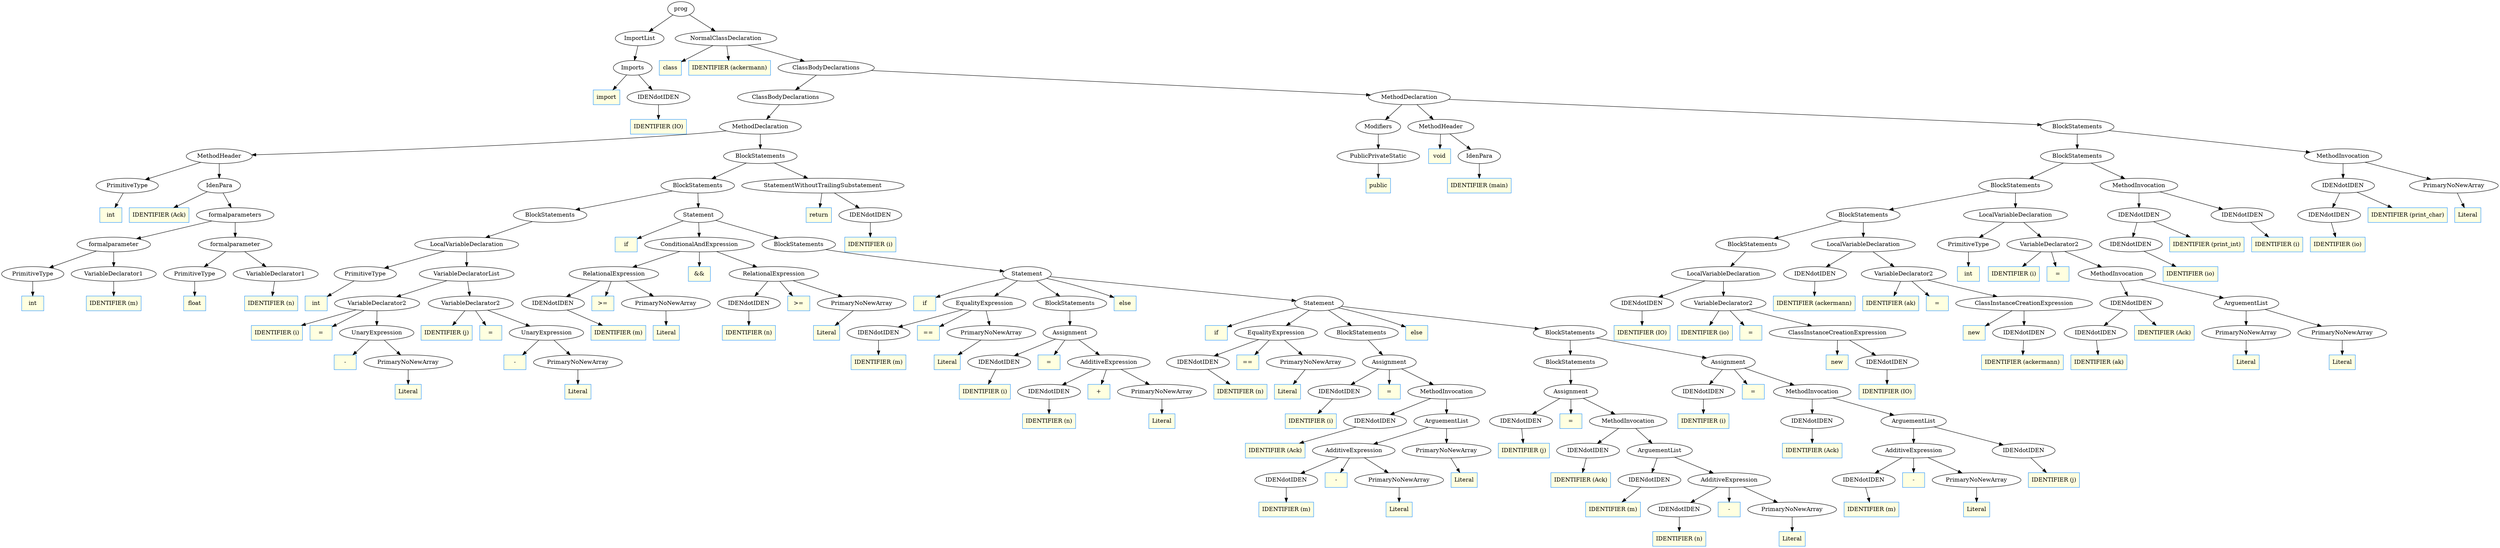 digraph AST {
	ordering=out;
	1 [label="IDENTIFIER (IO)" shape=box style=filled color="dodgerblue" fillcolor="lightyellow"];
	2 [label="IDENdotIDEN"];
	2 -> 1;
	3 [label="import" shape=box style=filled color="dodgerblue" fillcolor="lightyellow"];
	4 [label="Imports"];
	4 -> 3;
	4 -> 2;
	5 [label="ImportList"];
	5 -> 4;
	6 [label="int" shape=box style=filled color="dodgerblue" fillcolor="lightyellow"];
	7 [label="PrimitiveType"];
	7 -> 6;
	8 [label="int" shape=box style=filled color="dodgerblue" fillcolor="lightyellow"];
	9 [label="PrimitiveType"];
	9 -> 8;
	10 [label="IDENTIFIER (m)" shape=box style=filled color="dodgerblue" fillcolor="lightyellow"];
	11 [label="VariableDeclarator1"];
	11 -> 10;
	12 [label="formalparameter"];
	12 -> 9;
	12 -> 11;
	13 [label="float" shape=box style=filled color="dodgerblue" fillcolor="lightyellow"];
	14 [label="PrimitiveType"];
	14 -> 13;
	15 [label="IDENTIFIER (n)" shape=box style=filled color="dodgerblue" fillcolor="lightyellow"];
	16 [label="VariableDeclarator1"];
	16 -> 15;
	17 [label="formalparameter"];
	17 -> 14;
	17 -> 16;
	18 [label="formalparameters"];
	18 -> 12;
	18 -> 17;
	19 [label="IDENTIFIER (Ack)" shape=box style=filled color="dodgerblue" fillcolor="lightyellow"];
	20 [label="IdenPara"];
	20 -> 19;
	20 -> 18;
	21 [label="MethodHeader"];
	21 -> 7;
	21 -> 20;
	22 [label="int" shape=box style=filled color="dodgerblue" fillcolor="lightyellow"];
	23 [label="PrimitiveType"];
	23 -> 22;
	24 [label="Literal" shape=box style=filled color="dodgerblue" fillcolor="lightyellow"];
	25 [label="PrimaryNoNewArray"];
	25 -> 24;
	26 [label="-" shape=box style=filled color="dodgerblue" fillcolor="lightyellow"];
	27 [label="UnaryExpression"];
	27 -> 26;
	27 -> 25;
	28 [label="IDENTIFIER (i)" shape=box style=filled color="dodgerblue" fillcolor="lightyellow"];
	29 [label="=" shape=box style=filled color="dodgerblue" fillcolor="lightyellow"];
	30 [label="VariableDeclarator2"];
	30 -> 28;
	30 -> 29;
	30 -> 27;
	31 [label="Literal" shape=box style=filled color="dodgerblue" fillcolor="lightyellow"];
	32 [label="PrimaryNoNewArray"];
	32 -> 31;
	33 [label="-" shape=box style=filled color="dodgerblue" fillcolor="lightyellow"];
	34 [label="UnaryExpression"];
	34 -> 33;
	34 -> 32;
	35 [label="IDENTIFIER (j)" shape=box style=filled color="dodgerblue" fillcolor="lightyellow"];
	36 [label="=" shape=box style=filled color="dodgerblue" fillcolor="lightyellow"];
	37 [label="VariableDeclarator2"];
	37 -> 35;
	37 -> 36;
	37 -> 34;
	38 [label="VariableDeclaratorList"];
	38 -> 30;
	38 -> 37;
	39 [label="LocalVariableDeclaration"];
	39 -> 23;
	39 -> 38;
	40 [label="BlockStatements"];
	40 -> 39;
	41 [label="IDENTIFIER (m)" shape=box style=filled color="dodgerblue" fillcolor="lightyellow"];
	42 [label="IDENdotIDEN"];
	42 -> 41;
	43 [label="Literal" shape=box style=filled color="dodgerblue" fillcolor="lightyellow"];
	44 [label="PrimaryNoNewArray"];
	44 -> 43;
	45 [label=">=" shape=box style=filled color="dodgerblue" fillcolor="lightyellow"];
	46 [label="RelationalExpression"];
	46 -> 42;
	46 -> 45;
	46 -> 44;
	47 [label="IDENTIFIER (n)" shape=box style=filled color="dodgerblue" fillcolor="lightyellow"];
	48 [label="IDENdotIDEN"];
	48 -> 47;
	49 [label="Literal" shape=box style=filled color="dodgerblue" fillcolor="lightyellow"];
	50 [label="PrimaryNoNewArray"];
	50 -> 49;
	51 [label=">=" shape=box style=filled color="dodgerblue" fillcolor="lightyellow"];
	52 [label="RelationalExpression"];
	52 -> 48;
	52 -> 51;
	52 -> 50;
	53 [label="&&" shape=box style=filled color="dodgerblue" fillcolor="lightyellow"];
	54 [label="ConditionalAndExpression"];
	54 -> 46;
	54 -> 53;
	54 -> 52;
	55 [label="IDENTIFIER (m)" shape=box style=filled color="dodgerblue" fillcolor="lightyellow"];
	56 [label="IDENdotIDEN"];
	56 -> 55;
	57 [label="Literal" shape=box style=filled color="dodgerblue" fillcolor="lightyellow"];
	58 [label="PrimaryNoNewArray"];
	58 -> 57;
	59 [label="==" shape=box style=filled color="dodgerblue" fillcolor="lightyellow"];
	60 [label="EqualityExpression"];
	60 -> 56;
	60 -> 59;
	60 -> 58;
	61 [label="IDENTIFIER (i)" shape=box style=filled color="dodgerblue" fillcolor="lightyellow"];
	62 [label="IDENdotIDEN"];
	62 -> 61;
	63 [label="IDENTIFIER (n)" shape=box style=filled color="dodgerblue" fillcolor="lightyellow"];
	64 [label="IDENdotIDEN"];
	64 -> 63;
	65 [label="Literal" shape=box style=filled color="dodgerblue" fillcolor="lightyellow"];
	66 [label="PrimaryNoNewArray"];
	66 -> 65;
	67 [label="+" shape=box style=filled color="dodgerblue" fillcolor="lightyellow"];
	68 [label="AdditiveExpression"];
	68 -> 64;
	68 -> 67;
	68 -> 66;
	69 [label="=" shape=box style=filled color="dodgerblue" fillcolor="lightyellow"];
	70 [label="Assignment"];
	70 -> 62;
	70 -> 69;
	70 -> 68;
	71 [label="BlockStatements"];
	71 -> 70;
	72 [label="IDENTIFIER (n)" shape=box style=filled color="dodgerblue" fillcolor="lightyellow"];
	73 [label="IDENdotIDEN"];
	73 -> 72;
	74 [label="Literal" shape=box style=filled color="dodgerblue" fillcolor="lightyellow"];
	75 [label="PrimaryNoNewArray"];
	75 -> 74;
	76 [label="==" shape=box style=filled color="dodgerblue" fillcolor="lightyellow"];
	77 [label="EqualityExpression"];
	77 -> 73;
	77 -> 76;
	77 -> 75;
	78 [label="IDENTIFIER (i)" shape=box style=filled color="dodgerblue" fillcolor="lightyellow"];
	79 [label="IDENdotIDEN"];
	79 -> 78;
	80 [label="IDENTIFIER (Ack)" shape=box style=filled color="dodgerblue" fillcolor="lightyellow"];
	81 [label="IDENdotIDEN"];
	81 -> 80;
	82 [label="IDENTIFIER (m)" shape=box style=filled color="dodgerblue" fillcolor="lightyellow"];
	83 [label="IDENdotIDEN"];
	83 -> 82;
	84 [label="Literal" shape=box style=filled color="dodgerblue" fillcolor="lightyellow"];
	85 [label="PrimaryNoNewArray"];
	85 -> 84;
	86 [label="-" shape=box style=filled color="dodgerblue" fillcolor="lightyellow"];
	87 [label="AdditiveExpression"];
	87 -> 83;
	87 -> 86;
	87 -> 85;
	88 [label="Literal" shape=box style=filled color="dodgerblue" fillcolor="lightyellow"];
	89 [label="PrimaryNoNewArray"];
	89 -> 88;
	90 [label="ArguementList"];
	90 -> 87;
	90 -> 89;
	91 [label="MethodInvocation"];
	91 -> 81;
	91 -> 90;
	92 [label="=" shape=box style=filled color="dodgerblue" fillcolor="lightyellow"];
	93 [label="Assignment"];
	93 -> 79;
	93 -> 92;
	93 -> 91;
	94 [label="BlockStatements"];
	94 -> 93;
	95 [label="IDENTIFIER (j)" shape=box style=filled color="dodgerblue" fillcolor="lightyellow"];
	96 [label="IDENdotIDEN"];
	96 -> 95;
	97 [label="IDENTIFIER (Ack)" shape=box style=filled color="dodgerblue" fillcolor="lightyellow"];
	98 [label="IDENdotIDEN"];
	98 -> 97;
	99 [label="IDENTIFIER (m)" shape=box style=filled color="dodgerblue" fillcolor="lightyellow"];
	100 [label="IDENdotIDEN"];
	100 -> 99;
	101 [label="IDENTIFIER (n)" shape=box style=filled color="dodgerblue" fillcolor="lightyellow"];
	102 [label="IDENdotIDEN"];
	102 -> 101;
	103 [label="Literal" shape=box style=filled color="dodgerblue" fillcolor="lightyellow"];
	104 [label="PrimaryNoNewArray"];
	104 -> 103;
	105 [label="-" shape=box style=filled color="dodgerblue" fillcolor="lightyellow"];
	106 [label="AdditiveExpression"];
	106 -> 102;
	106 -> 105;
	106 -> 104;
	107 [label="ArguementList"];
	107 -> 100;
	107 -> 106;
	108 [label="MethodInvocation"];
	108 -> 98;
	108 -> 107;
	109 [label="=" shape=box style=filled color="dodgerblue" fillcolor="lightyellow"];
	110 [label="Assignment"];
	110 -> 96;
	110 -> 109;
	110 -> 108;
	111 [label="BlockStatements"];
	111 -> 110;
	112 [label="IDENTIFIER (i)" shape=box style=filled color="dodgerblue" fillcolor="lightyellow"];
	113 [label="IDENdotIDEN"];
	113 -> 112;
	114 [label="IDENTIFIER (Ack)" shape=box style=filled color="dodgerblue" fillcolor="lightyellow"];
	115 [label="IDENdotIDEN"];
	115 -> 114;
	116 [label="IDENTIFIER (m)" shape=box style=filled color="dodgerblue" fillcolor="lightyellow"];
	117 [label="IDENdotIDEN"];
	117 -> 116;
	118 [label="Literal" shape=box style=filled color="dodgerblue" fillcolor="lightyellow"];
	119 [label="PrimaryNoNewArray"];
	119 -> 118;
	120 [label="-" shape=box style=filled color="dodgerblue" fillcolor="lightyellow"];
	121 [label="AdditiveExpression"];
	121 -> 117;
	121 -> 120;
	121 -> 119;
	122 [label="IDENTIFIER (j)" shape=box style=filled color="dodgerblue" fillcolor="lightyellow"];
	123 [label="IDENdotIDEN"];
	123 -> 122;
	124 [label="ArguementList"];
	124 -> 121;
	124 -> 123;
	125 [label="MethodInvocation"];
	125 -> 115;
	125 -> 124;
	126 [label="=" shape=box style=filled color="dodgerblue" fillcolor="lightyellow"];
	127 [label="Assignment"];
	127 -> 113;
	127 -> 126;
	127 -> 125;
	128 [label="BlockStatements"];
	128 -> 111;
	128 -> 127;
	129 [label="if" shape=box style=filled color="dodgerblue" fillcolor="lightyellow"];
	130 [label="else" shape=box style=filled color="dodgerblue" fillcolor="lightyellow"];
	131 [label="Statement"];
	131 -> 129;
	131 -> 77;
	131 -> 94;
	131 -> 130;
	131 -> 128;
	132 [label="if" shape=box style=filled color="dodgerblue" fillcolor="lightyellow"];
	133 [label="else" shape=box style=filled color="dodgerblue" fillcolor="lightyellow"];
	134 [label="Statement"];
	134 -> 132;
	134 -> 60;
	134 -> 71;
	134 -> 133;
	134 -> 131;
	135 [label="BlockStatements"];
	135 -> 134;
	136 [label="if" shape=box style=filled color="dodgerblue" fillcolor="lightyellow"];
	137 [label="Statement"];
	137 -> 136;
	137 -> 54;
	137 -> 135;
	138 [label="BlockStatements"];
	138 -> 40;
	138 -> 137;
	139 [label="IDENTIFIER (i)" shape=box style=filled color="dodgerblue" fillcolor="lightyellow"];
	140 [label="IDENdotIDEN"];
	140 -> 139;
	141 [label="return" shape=box style=filled color="dodgerblue" fillcolor="lightyellow"];
	142 [label="StatementWithoutTrailingSubstatement"];
	142 -> 141;
	142 -> 140;
	143 [label="BlockStatements"];
	143 -> 138;
	143 -> 142;
	144 [label="MethodDeclaration"];
	144 -> 21;
	144 -> 143;
	145 [label="ClassBodyDeclarations"];
	145 -> 144;
	146 [label="public" shape=box style=filled color="dodgerblue" fillcolor="lightyellow"];
	147 [label="PublicPrivateStatic"];
	147 -> 146;
	148 [label="Modifiers"];
	148 -> 147;
	149 [label="IDENTIFIER (main)" shape=box style=filled color="dodgerblue" fillcolor="lightyellow"];
	150 [label="IdenPara"];
	150 -> 149;
	151 [label="void" shape=box style=filled color="dodgerblue" fillcolor="lightyellow"];
	152 [label="MethodHeader"];
	152 -> 151;
	152 -> 150;
	153 [label="IDENTIFIER (IO)" shape=box style=filled color="dodgerblue" fillcolor="lightyellow"];
	154 [label="IDENdotIDEN"];
	154 -> 153;
	155 [label="IDENTIFIER (IO)" shape=box style=filled color="dodgerblue" fillcolor="lightyellow"];
	156 [label="IDENdotIDEN"];
	156 -> 155;
	157 [label="new" shape=box style=filled color="dodgerblue" fillcolor="lightyellow"];
	158 [label="ClassInstanceCreationExpression"];
	158 -> 157;
	158 -> 156;
	159 [label="IDENTIFIER (io)" shape=box style=filled color="dodgerblue" fillcolor="lightyellow"];
	160 [label="=" shape=box style=filled color="dodgerblue" fillcolor="lightyellow"];
	161 [label="VariableDeclarator2"];
	161 -> 159;
	161 -> 160;
	161 -> 158;
	162 [label="LocalVariableDeclaration"];
	162 -> 154;
	162 -> 161;
	163 [label="BlockStatements"];
	163 -> 162;
	164 [label="IDENTIFIER (ackermann)" shape=box style=filled color="dodgerblue" fillcolor="lightyellow"];
	165 [label="IDENdotIDEN"];
	165 -> 164;
	166 [label="IDENTIFIER (ackermann)" shape=box style=filled color="dodgerblue" fillcolor="lightyellow"];
	167 [label="IDENdotIDEN"];
	167 -> 166;
	168 [label="new" shape=box style=filled color="dodgerblue" fillcolor="lightyellow"];
	169 [label="ClassInstanceCreationExpression"];
	169 -> 168;
	169 -> 167;
	170 [label="IDENTIFIER (ak)" shape=box style=filled color="dodgerblue" fillcolor="lightyellow"];
	171 [label="=" shape=box style=filled color="dodgerblue" fillcolor="lightyellow"];
	172 [label="VariableDeclarator2"];
	172 -> 170;
	172 -> 171;
	172 -> 169;
	173 [label="LocalVariableDeclaration"];
	173 -> 165;
	173 -> 172;
	174 [label="BlockStatements"];
	174 -> 163;
	174 -> 173;
	175 [label="int" shape=box style=filled color="dodgerblue" fillcolor="lightyellow"];
	176 [label="PrimitiveType"];
	176 -> 175;
	177 [label="IDENTIFIER (ak)" shape=box style=filled color="dodgerblue" fillcolor="lightyellow"];
	178 [label="IDENdotIDEN"];
	178 -> 177;
	179 [label="IDENTIFIER (Ack)" shape=box style=filled color="dodgerblue" fillcolor="lightyellow"];
	180 [label="IDENdotIDEN"];
	180 -> 178;
	180 -> 179;
	181 [label="Literal" shape=box style=filled color="dodgerblue" fillcolor="lightyellow"];
	182 [label="PrimaryNoNewArray"];
	182 -> 181;
	183 [label="Literal" shape=box style=filled color="dodgerblue" fillcolor="lightyellow"];
	184 [label="PrimaryNoNewArray"];
	184 -> 183;
	185 [label="ArguementList"];
	185 -> 182;
	185 -> 184;
	186 [label="MethodInvocation"];
	186 -> 180;
	186 -> 185;
	187 [label="IDENTIFIER (i)" shape=box style=filled color="dodgerblue" fillcolor="lightyellow"];
	188 [label="=" shape=box style=filled color="dodgerblue" fillcolor="lightyellow"];
	189 [label="VariableDeclarator2"];
	189 -> 187;
	189 -> 188;
	189 -> 186;
	190 [label="LocalVariableDeclaration"];
	190 -> 176;
	190 -> 189;
	191 [label="BlockStatements"];
	191 -> 174;
	191 -> 190;
	192 [label="IDENTIFIER (io)" shape=box style=filled color="dodgerblue" fillcolor="lightyellow"];
	193 [label="IDENdotIDEN"];
	193 -> 192;
	194 [label="IDENTIFIER (print_int)" shape=box style=filled color="dodgerblue" fillcolor="lightyellow"];
	195 [label="IDENdotIDEN"];
	195 -> 193;
	195 -> 194;
	196 [label="IDENTIFIER (i)" shape=box style=filled color="dodgerblue" fillcolor="lightyellow"];
	197 [label="IDENdotIDEN"];
	197 -> 196;
	198 [label="MethodInvocation"];
	198 -> 195;
	198 -> 197;
	199 [label="BlockStatements"];
	199 -> 191;
	199 -> 198;
	200 [label="IDENTIFIER (io)" shape=box style=filled color="dodgerblue" fillcolor="lightyellow"];
	201 [label="IDENdotIDEN"];
	201 -> 200;
	202 [label="IDENTIFIER (print_char)" shape=box style=filled color="dodgerblue" fillcolor="lightyellow"];
	203 [label="IDENdotIDEN"];
	203 -> 201;
	203 -> 202;
	204 [label="Literal" shape=box style=filled color="dodgerblue" fillcolor="lightyellow"];
	205 [label="PrimaryNoNewArray"];
	205 -> 204;
	206 [label="MethodInvocation"];
	206 -> 203;
	206 -> 205;
	207 [label="BlockStatements"];
	207 -> 199;
	207 -> 206;
	208 [label="MethodDeclaration"];
	208 -> 148;
	208 -> 152;
	208 -> 207;
	209 [label="ClassBodyDeclarations"];
	209 -> 145;
	209 -> 208;
	210 [label="class" shape=box style=filled color="dodgerblue" fillcolor="lightyellow"];
	211 [label="IDENTIFIER (ackermann)" shape=box style=filled color="dodgerblue" fillcolor="lightyellow"];
	212 [label="NormalClassDeclaration"];
	212 -> 210;
	212 -> 211;
	212 -> 209;
	213 [label="prog"];
	213 -> 5;
	213 -> 212;
}
